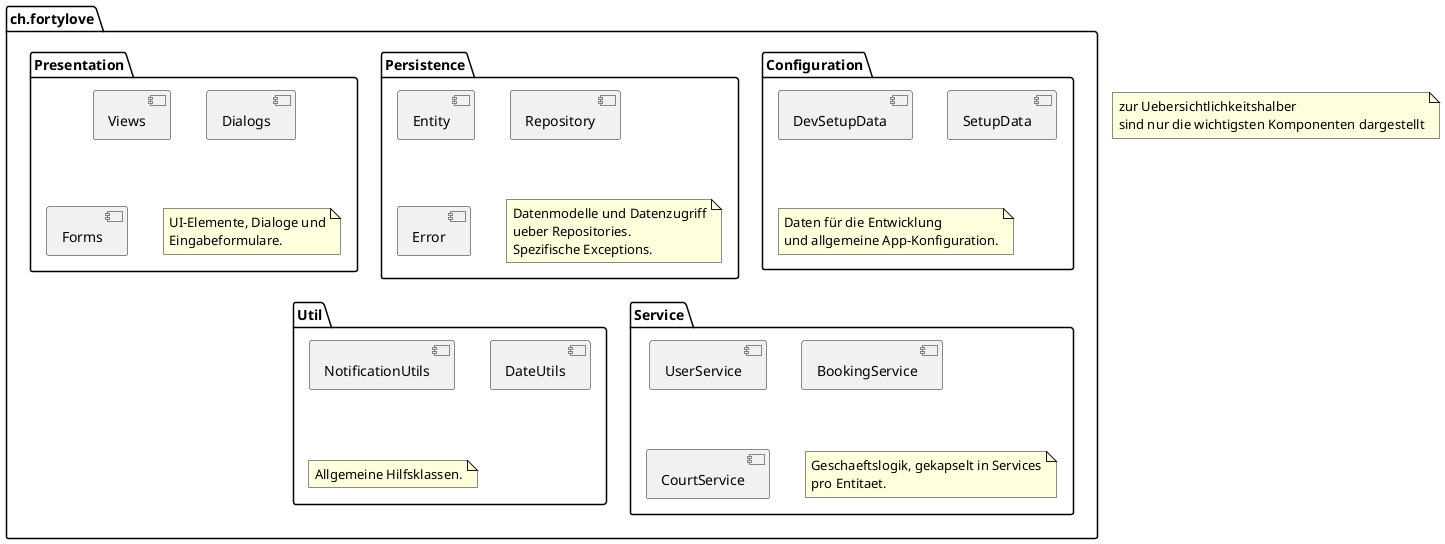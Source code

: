 @startuml

package "ch.fortylove"{

  package "Configuration" as Configuration {
    [DevSetupData]
    [SetupData]
    note "Daten für die Entwicklung\nund allgemeine App-Konfiguration." as NoteConfig
  }

  package "Persistence" as Persistence {
    [Entity]
    [Repository]
    [Error]
    note "Datenmodelle und Datenzugriff\nueber Repositories.\nSpezifische Exceptions." as NotePersistence
  }

  package "Presentation" as Presentation {
    [Views]
    [Dialogs]
    [Forms]
    note "UI-Elemente, Dialoge und\nEingabeformulare." as NotePresentation
  }

  package "Service" as Service {
    [UserService]
    [BookingService]
    [CourtService]
    [BookingService]
    note "Geschaeftslogik, gekapselt in Services\npro Entitaet." as NoteService
  }

  package "Util" as Util {
    [NotificationUtils]
    [DateUtils]
    note "Allgemeine Hilfsklassen." as NoteUtil
  }

}
note "zur Uebersichtlichkeitshalber\nsind nur die wichtigsten Komponenten dargestellt" as test

@enduml
